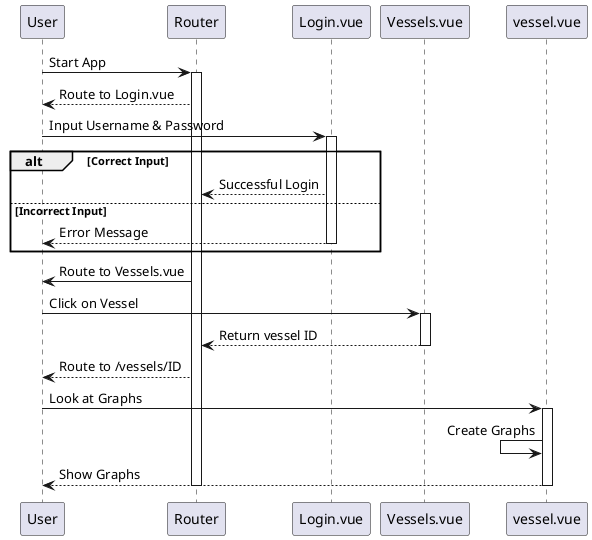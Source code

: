 @startuml
User->Router:Start App
activate Router

User<--Router:Route to Login.vue
User->Login.vue:Input Username & Password
activate Login.vue

alt Correct Input

 Router<--Login.vue:Successful Login

else Incorrect Input

 User<--Login.vue:Error Message
 deactivate Login.vue
 end

User<-Router:Route to Vessels.vue

User->Vessels.vue:Click on Vessel
activate Vessels.vue

Router<--Vessels.vue:Return vessel ID
deactivate Vessels.vue

User<--Router:Route to /vessels/ID

User->vessel.vue:Look at Graphs
activate vessel.vue
vessel.vue<-vessel.vue:Create Graphs
User<--vessel.vue:Show Graphs
deactivate vessel.vue


deactivate Router
@enduml